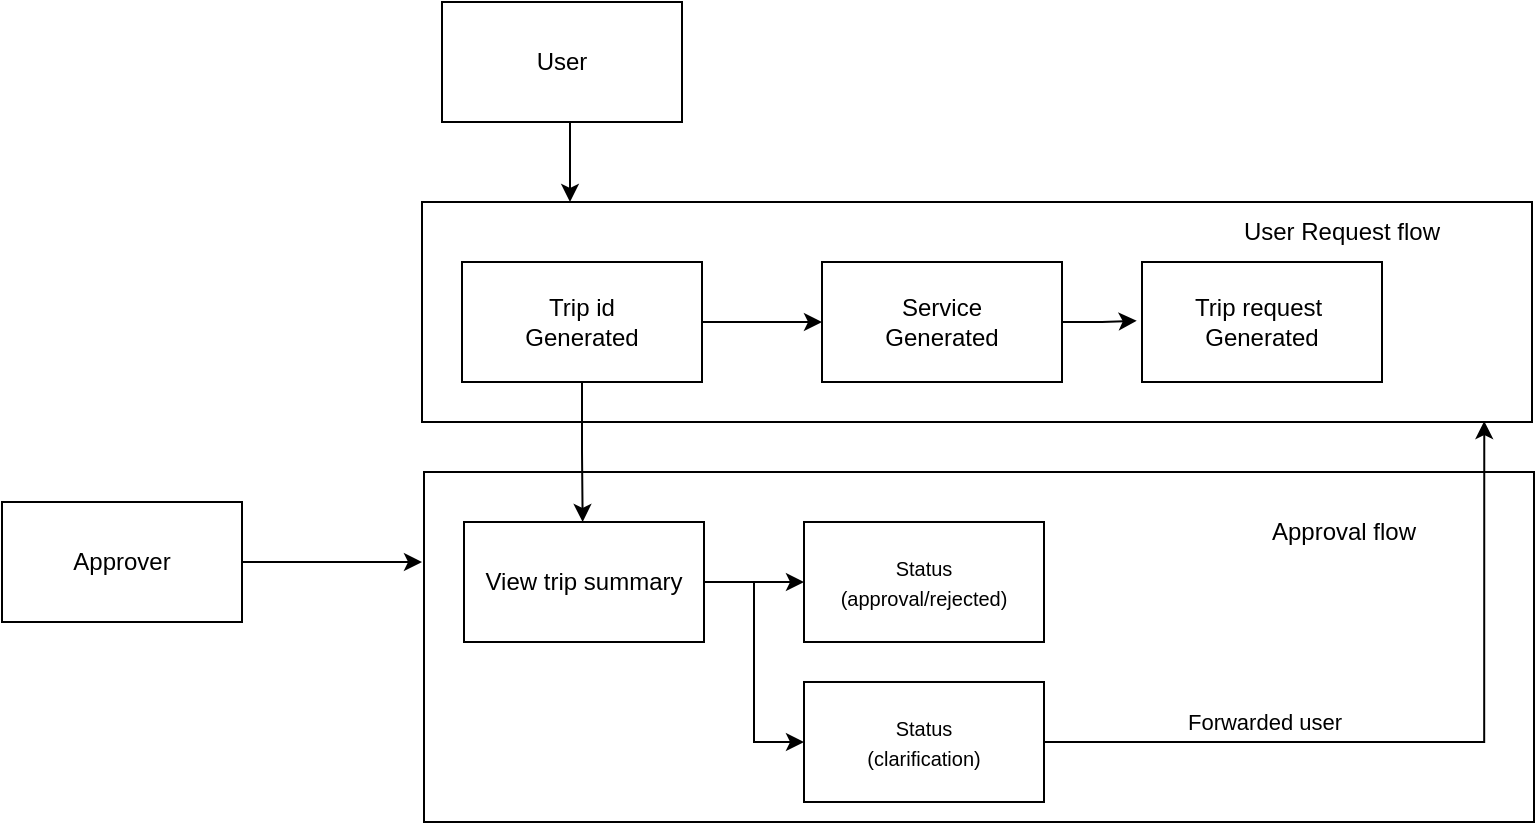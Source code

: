 <mxfile version="22.1.3" type="github">
  <diagram name="Page-1" id="Rd8LgTK5qH4krfweTuie">
    <mxGraphModel dx="1829" dy="556" grid="1" gridSize="10" guides="1" tooltips="1" connect="1" arrows="1" fold="1" page="1" pageScale="1" pageWidth="850" pageHeight="1100" math="0" shadow="0">
      <root>
        <mxCell id="0" />
        <mxCell id="1" parent="0" />
        <mxCell id="-Wp_tUwX_cRNd32ZsQbs-26" value="" style="rounded=0;whiteSpace=wrap;html=1;" vertex="1" parent="1">
          <mxGeometry x="91" y="325" width="555" height="175" as="geometry" />
        </mxCell>
        <mxCell id="-Wp_tUwX_cRNd32ZsQbs-12" value="" style="rounded=0;whiteSpace=wrap;html=1;" vertex="1" parent="1">
          <mxGeometry x="90" y="190" width="555" height="110" as="geometry" />
        </mxCell>
        <mxCell id="-Wp_tUwX_cRNd32ZsQbs-1" value="User" style="rounded=0;whiteSpace=wrap;html=1;" vertex="1" parent="1">
          <mxGeometry x="100" y="90" width="120" height="60" as="geometry" />
        </mxCell>
        <mxCell id="-Wp_tUwX_cRNd32ZsQbs-8" style="edgeStyle=orthogonalEdgeStyle;rounded=0;orthogonalLoop=1;jettySize=auto;html=1;entryX=0;entryY=0.5;entryDx=0;entryDy=0;" edge="1" parent="1" source="-Wp_tUwX_cRNd32ZsQbs-3" target="-Wp_tUwX_cRNd32ZsQbs-4">
          <mxGeometry relative="1" as="geometry" />
        </mxCell>
        <mxCell id="-Wp_tUwX_cRNd32ZsQbs-15" style="edgeStyle=orthogonalEdgeStyle;rounded=0;orthogonalLoop=1;jettySize=auto;html=1;exitX=0.5;exitY=1;exitDx=0;exitDy=0;" edge="1" parent="1" source="-Wp_tUwX_cRNd32ZsQbs-3">
          <mxGeometry relative="1" as="geometry">
            <mxPoint x="170.333" y="350" as="targetPoint" />
          </mxGeometry>
        </mxCell>
        <mxCell id="-Wp_tUwX_cRNd32ZsQbs-3" value="Trip id&lt;br&gt;Generated" style="rounded=0;whiteSpace=wrap;html=1;" vertex="1" parent="1">
          <mxGeometry x="110" y="220" width="120" height="60" as="geometry" />
        </mxCell>
        <mxCell id="-Wp_tUwX_cRNd32ZsQbs-4" value="Service&lt;br&gt;Generated" style="rounded=0;whiteSpace=wrap;html=1;" vertex="1" parent="1">
          <mxGeometry x="290" y="220" width="120" height="60" as="geometry" />
        </mxCell>
        <mxCell id="-Wp_tUwX_cRNd32ZsQbs-5" value="Trip request&amp;nbsp;&lt;br&gt;Generated" style="rounded=0;whiteSpace=wrap;html=1;" vertex="1" parent="1">
          <mxGeometry x="450" y="220" width="120" height="60" as="geometry" />
        </mxCell>
        <mxCell id="-Wp_tUwX_cRNd32ZsQbs-6" style="edgeStyle=orthogonalEdgeStyle;rounded=0;orthogonalLoop=1;jettySize=auto;html=1;" edge="1" parent="1" target="-Wp_tUwX_cRNd32ZsQbs-12">
          <mxGeometry relative="1" as="geometry">
            <mxPoint x="169.98" y="150" as="sourcePoint" />
            <mxPoint x="163.9" y="211.08" as="targetPoint" />
            <Array as="points">
              <mxPoint x="164" y="150" />
            </Array>
          </mxGeometry>
        </mxCell>
        <mxCell id="-Wp_tUwX_cRNd32ZsQbs-9" style="edgeStyle=orthogonalEdgeStyle;rounded=0;orthogonalLoop=1;jettySize=auto;html=1;entryX=-0.022;entryY=0.49;entryDx=0;entryDy=0;entryPerimeter=0;" edge="1" parent="1" source="-Wp_tUwX_cRNd32ZsQbs-4" target="-Wp_tUwX_cRNd32ZsQbs-5">
          <mxGeometry relative="1" as="geometry" />
        </mxCell>
        <mxCell id="-Wp_tUwX_cRNd32ZsQbs-16" value="User Request flow" style="text;html=1;strokeColor=none;fillColor=none;align=center;verticalAlign=middle;whiteSpace=wrap;rounded=0;" vertex="1" parent="1">
          <mxGeometry x="490" y="190" width="120" height="30" as="geometry" />
        </mxCell>
        <mxCell id="-Wp_tUwX_cRNd32ZsQbs-18" style="edgeStyle=orthogonalEdgeStyle;rounded=0;orthogonalLoop=1;jettySize=auto;html=1;exitX=1;exitY=0.5;exitDx=0;exitDy=0;" edge="1" parent="1" source="-Wp_tUwX_cRNd32ZsQbs-17" target="-Wp_tUwX_cRNd32ZsQbs-19">
          <mxGeometry relative="1" as="geometry">
            <mxPoint x="320" y="380.286" as="targetPoint" />
          </mxGeometry>
        </mxCell>
        <mxCell id="-Wp_tUwX_cRNd32ZsQbs-23" style="edgeStyle=orthogonalEdgeStyle;rounded=0;orthogonalLoop=1;jettySize=auto;html=1;exitX=1;exitY=0.5;exitDx=0;exitDy=0;entryX=0;entryY=0.5;entryDx=0;entryDy=0;" edge="1" parent="1" source="-Wp_tUwX_cRNd32ZsQbs-17" target="-Wp_tUwX_cRNd32ZsQbs-22">
          <mxGeometry relative="1" as="geometry" />
        </mxCell>
        <mxCell id="-Wp_tUwX_cRNd32ZsQbs-17" value="View trip summary" style="rounded=0;whiteSpace=wrap;html=1;" vertex="1" parent="1">
          <mxGeometry x="111" y="350" width="120" height="60" as="geometry" />
        </mxCell>
        <mxCell id="-Wp_tUwX_cRNd32ZsQbs-19" value="&lt;div style=&quot;&quot;&gt;&lt;span style=&quot;background-color: initial; font-size: 10px;&quot;&gt;Status&lt;/span&gt;&lt;/div&gt;&lt;div style=&quot;&quot;&gt;&lt;span style=&quot;background-color: initial; font-size: 10px;&quot;&gt;(approval/rejected)&lt;/span&gt;&lt;/div&gt;" style="rounded=0;whiteSpace=wrap;html=1;align=center;" vertex="1" parent="1">
          <mxGeometry x="281" y="349.996" width="120" height="60" as="geometry" />
        </mxCell>
        <mxCell id="-Wp_tUwX_cRNd32ZsQbs-22" value="&lt;div style=&quot;&quot;&gt;&lt;span style=&quot;background-color: initial; font-size: 10px;&quot;&gt;Status&lt;/span&gt;&lt;/div&gt;&lt;div style=&quot;&quot;&gt;&lt;span style=&quot;background-color: initial; font-size: 10px;&quot;&gt;(clarification)&lt;/span&gt;&lt;/div&gt;" style="rounded=0;whiteSpace=wrap;html=1;align=center;" vertex="1" parent="1">
          <mxGeometry x="281" y="429.996" width="120" height="60" as="geometry" />
        </mxCell>
        <mxCell id="-Wp_tUwX_cRNd32ZsQbs-24" style="edgeStyle=orthogonalEdgeStyle;rounded=0;orthogonalLoop=1;jettySize=auto;html=1;exitX=1;exitY=0.5;exitDx=0;exitDy=0;entryX=0.957;entryY=0.996;entryDx=0;entryDy=0;entryPerimeter=0;" edge="1" parent="1" source="-Wp_tUwX_cRNd32ZsQbs-22" target="-Wp_tUwX_cRNd32ZsQbs-12">
          <mxGeometry relative="1" as="geometry" />
        </mxCell>
        <mxCell id="-Wp_tUwX_cRNd32ZsQbs-25" value="Forwarded user" style="edgeLabel;html=1;align=center;verticalAlign=middle;resizable=0;points=[];" vertex="1" connectable="0" parent="-Wp_tUwX_cRNd32ZsQbs-24">
          <mxGeometry x="-0.419" y="-2" relative="1" as="geometry">
            <mxPoint x="-1" y="-12" as="offset" />
          </mxGeometry>
        </mxCell>
        <mxCell id="-Wp_tUwX_cRNd32ZsQbs-27" value="Approval flow" style="text;html=1;strokeColor=none;fillColor=none;align=center;verticalAlign=middle;whiteSpace=wrap;rounded=0;" vertex="1" parent="1">
          <mxGeometry x="491" y="340" width="120" height="30" as="geometry" />
        </mxCell>
        <mxCell id="-Wp_tUwX_cRNd32ZsQbs-31" style="edgeStyle=orthogonalEdgeStyle;rounded=0;orthogonalLoop=1;jettySize=auto;html=1;" edge="1" parent="1" source="-Wp_tUwX_cRNd32ZsQbs-29">
          <mxGeometry relative="1" as="geometry">
            <mxPoint x="90" y="370" as="targetPoint" />
          </mxGeometry>
        </mxCell>
        <mxCell id="-Wp_tUwX_cRNd32ZsQbs-29" value="Approver" style="rounded=0;whiteSpace=wrap;html=1;" vertex="1" parent="1">
          <mxGeometry x="-120" y="340" width="120" height="60" as="geometry" />
        </mxCell>
      </root>
    </mxGraphModel>
  </diagram>
</mxfile>

